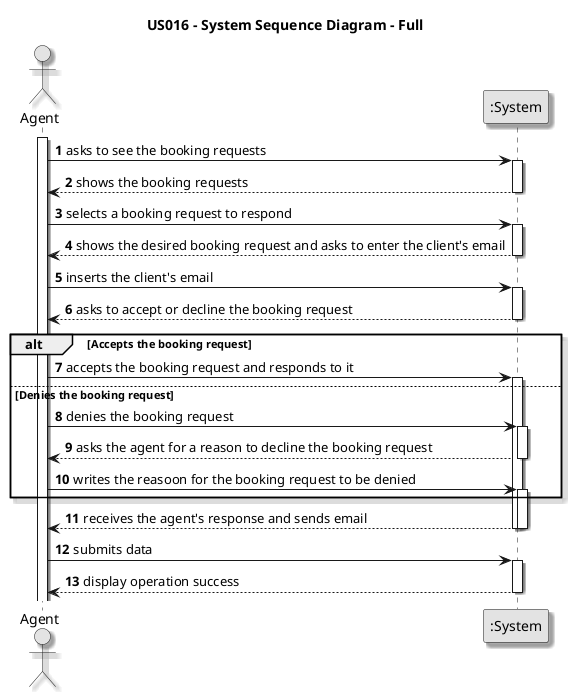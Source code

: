 @startuml

skinparam monochrome true
skinparam packageStyle rectangle
skinparam shadowing true

title US016 - System Sequence Diagram - Full

autonumber

actor "Agent" as Agent
participant ":System" as System

activate Agent

Agent -> System : asks to see the booking requests
activate System

System --> Agent : shows the booking requests
deactivate System

Agent -> System : selects a booking request to respond
activate System

System --> Agent : shows the desired booking request and asks to enter the client's email
deactivate System

Agent -> System : inserts the client's email
activate System

System --> Agent : asks to accept or decline the booking request
deactivate System

alt Accepts the booking request

Agent -> System : accepts the booking request and responds to it
activate System

else Denies the booking request

Agent -> System : denies the booking request
activate System

System --> Agent : asks the agent for a reason to decline the booking request
deactivate System

Agent -> System : writes the reasoon for the booking request to be denied
activate System

end

System --> Agent : receives the agent's response and sends email
deactivate System
deactivate System

Agent -> System : submits data
activate System

System --> Agent : display operation success
deactivate System

@enduml